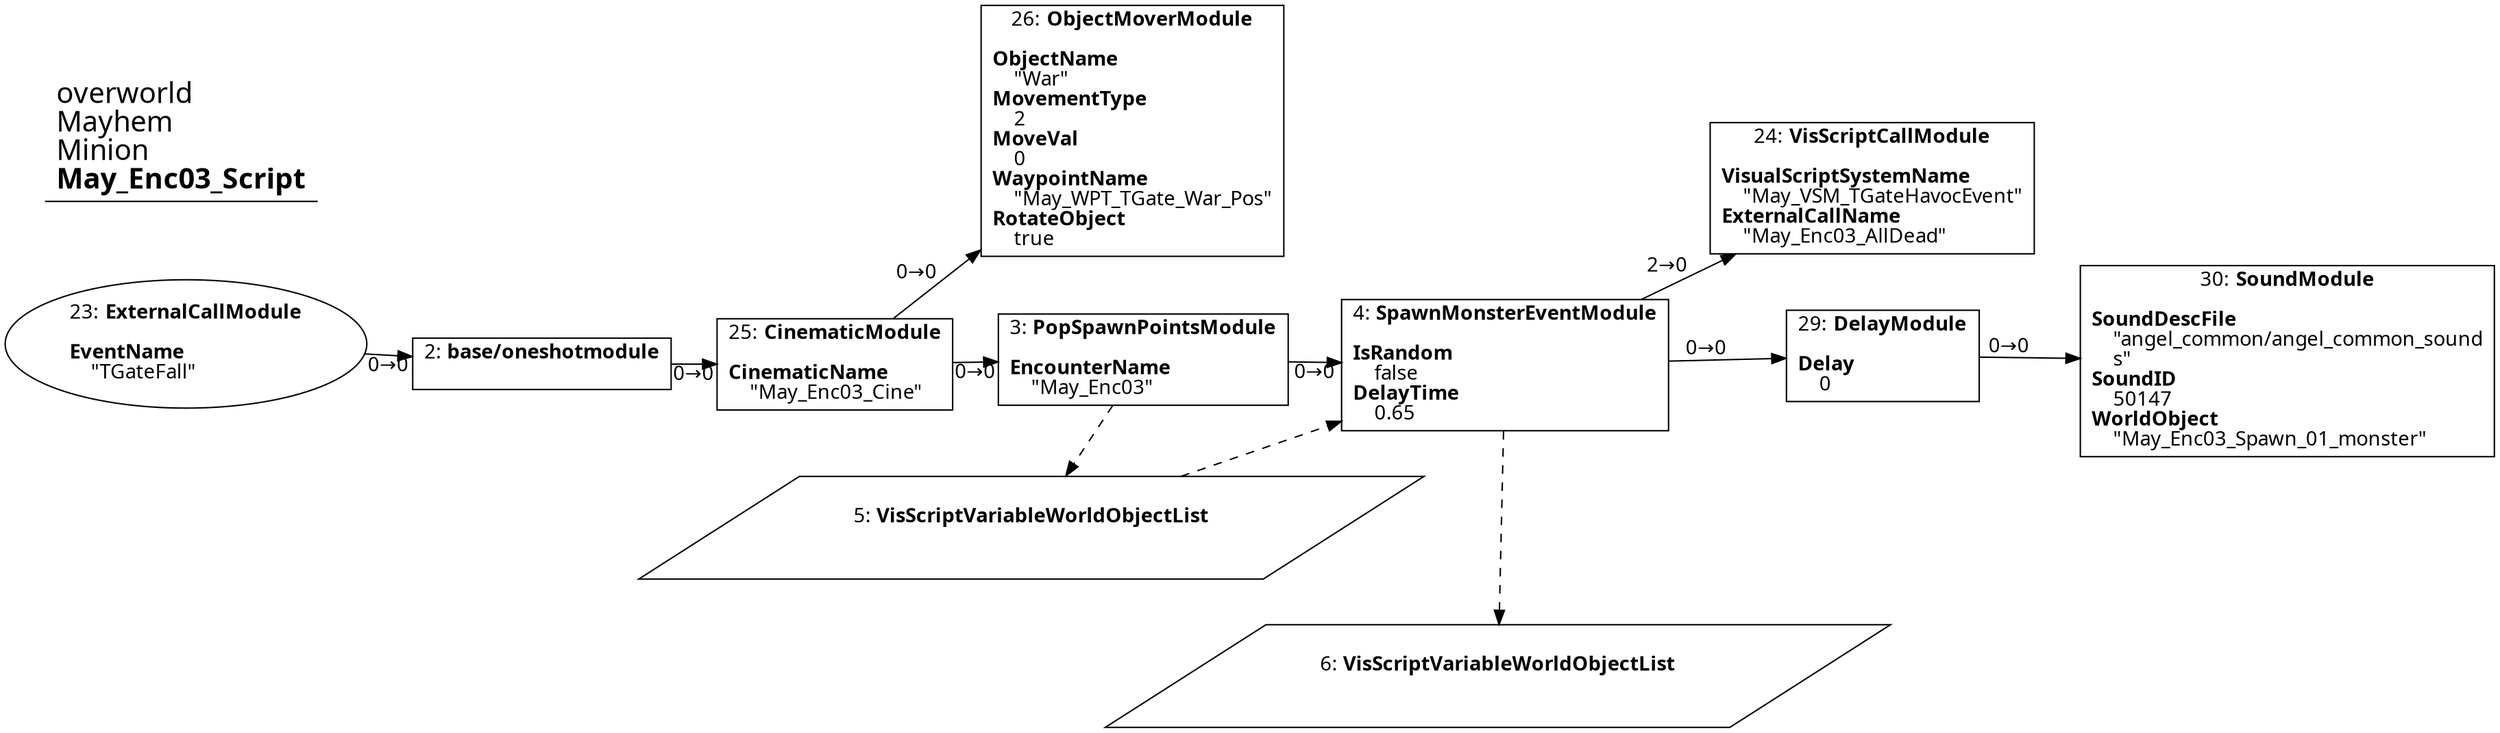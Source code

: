 digraph {
    layout = fdp;
    overlap = prism;
    sep = "+16";
    splines = spline;

    node [ shape = box ];

    graph [ fontname = "Segoe UI" ];
    node [ fontname = "Segoe UI" ];
    edge [ fontname = "Segoe UI" ];

    2 [ label = <2: <b>base/oneshotmodule</b><br/><br/>> ];
    2 [ pos = "0.36100003,-0.083000004!" ];
    2 -> 25 [ label = "0→0" ];

    3 [ label = <3: <b>PopSpawnPointsModule</b><br/><br/><b>EncounterName</b><br align="left"/>    &quot;May_Enc03&quot;<br align="left"/>> ];
    3 [ pos = "0.76600003,-0.079!" ];
    3 -> 4 [ label = "0→0" ];
    3 -> 5 [ style = dashed ];

    4 [ label = <4: <b>SpawnMonsterEventModule</b><br/><br/><b>IsRandom</b><br align="left"/>    false<br align="left"/><b>DelayTime</b><br align="left"/>    0.65<br align="left"/>> ];
    4 [ pos = "1.0220001,-0.079!" ];
    4 -> 24 [ label = "2→0" ];
    4 -> 29 [ label = "0→0" ];
    5 -> 4 [ style = dashed ];
    4 -> 6 [ style = dashed ];

    5 [ label = <5: <b>VisScriptVariableWorldObjectList</b><br/><br/>> ];
    5 [ shape = parallelogram ]
    5 [ pos = "0.767,-0.216!" ];

    6 [ label = <6: <b>VisScriptVariableWorldObjectList</b><br/><br/>> ];
    6 [ shape = parallelogram ]
    6 [ pos = "1.034,-0.30600002!" ];

    23 [ label = <23: <b>ExternalCallModule</b><br/><br/><b>EventName</b><br align="left"/>    &quot;TGateFall&quot;<br align="left"/>> ];
    23 [ shape = oval ]
    23 [ pos = "0.127,-0.071!" ];
    23 -> 2 [ label = "0→0" ];

    24 [ label = <24: <b>VisScriptCallModule</b><br/><br/><b>VisualScriptSystemName</b><br align="left"/>    &quot;May_VSM_TGateHavocEvent&quot;<br align="left"/><b>ExternalCallName</b><br align="left"/>    &quot;May_Enc03_AllDead&quot;<br align="left"/>> ];
    24 [ pos = "1.3280001,0.008!" ];

    25 [ label = <25: <b>CinematicModule</b><br/><br/><b>CinematicName</b><br align="left"/>    &quot;May_Enc03_Cine&quot;<br align="left"/>> ];
    25 [ pos = "0.54300004,-0.082!" ];
    25 -> 3 [ label = "0→0" ];
    25 -> 26 [ label = "0→0" ];

    26 [ label = <26: <b>ObjectMoverModule</b><br/><br/><b>ObjectName</b><br align="left"/>    &quot;War&quot;<br align="left"/><b>MovementType</b><br align="left"/>    2<br align="left"/><b>MoveVal</b><br align="left"/>    0<br align="left"/><b>WaypointName</b><br align="left"/>    &quot;May_WPT_TGate_War_Pos&quot;<br align="left"/><b>RotateObject</b><br align="left"/>    true<br align="left"/>> ];
    26 [ pos = "0.763,0.097!" ];

    29 [ label = <29: <b>DelayModule</b><br/><br/><b>Delay</b><br align="left"/>    0<br align="left"/>> ];
    29 [ pos = "1.3410001,-0.079!" ];
    29 -> 30 [ label = "0→0" ];

    30 [ label = <30: <b>SoundModule</b><br/><br/><b>SoundDescFile</b><br align="left"/>    &quot;angel_common/angel_common_sound<br align="left"/>    s&quot;<br align="left"/><b>SoundID</b><br align="left"/>    50147<br align="left"/><b>WorldObject</b><br align="left"/>    &quot;May_Enc03_Spawn_01_monster&quot;<br align="left"/>> ];
    30 [ pos = "1.542,-0.079!" ];

    title [ pos = "0.126,0.098000005!" ];
    title [ shape = underline ];
    title [ label = <<font point-size="20">overworld<br align="left"/>Mayhem<br align="left"/>Minion<br align="left"/><b>May_Enc03_Script</b><br align="left"/></font>> ];
}
